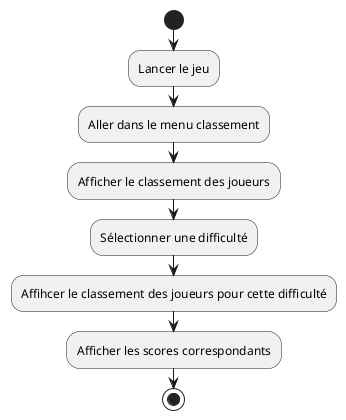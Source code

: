 @startuml ConsultLeaderboardActivity
start
:Lancer le jeu;
:Aller dans le menu classement;
:Afficher le classement des joueurs;
:Sélectionner une difficulté;
:Affihcer le classement des joueurs pour cette difficulté;
:Afficher les scores correspondants;
stop
@enduml
